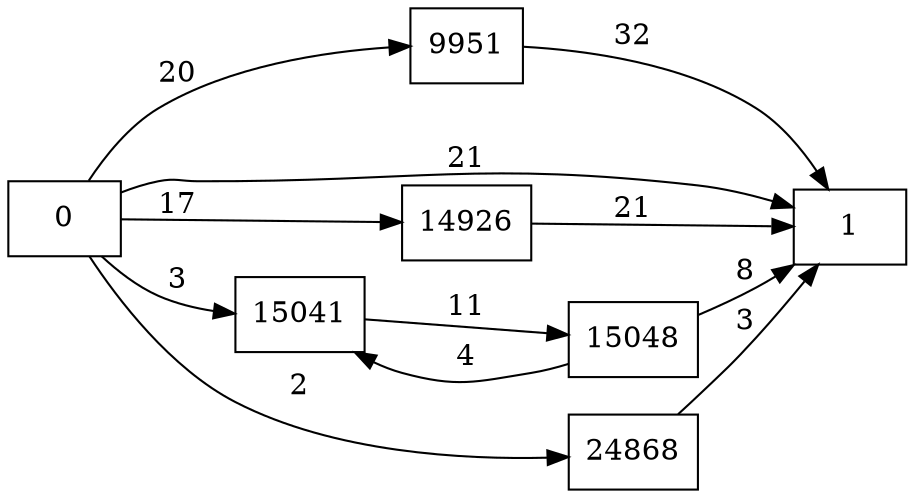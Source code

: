 digraph {
	graph [rankdir=LR]
	node [shape=rectangle]
	9951 -> 1 [label=32]
	14926 -> 1 [label=21]
	15041 -> 15048 [label=11]
	15048 -> 15041 [label=4]
	15048 -> 1 [label=8]
	24868 -> 1 [label=3]
	0 -> 1 [label=21]
	0 -> 9951 [label=20]
	0 -> 14926 [label=17]
	0 -> 15041 [label=3]
	0 -> 24868 [label=2]
}
